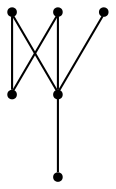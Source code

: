 graph {
  node [shape=point,comment="{\"directed\":false,\"doi\":\"10.1007/978-3-662-45803-7_40\",\"figure\":\"? (2)\"}"]

  v0 [pos="1093.4049717729445,729.7468416241443"]
  v1 [pos="963.1318691407364,881.7640610573619"]
  v2 [pos="965.5711557104183,796.1107878431368"]
  v3 [pos="922.8444800721203,771.839654819073"]
  v4 [pos="923.8035506204232,733.7989005142375"]
  v5 [pos="860.9206783008925,725.953300274543"]

  v5 -- v0 [id="-2",pos="860.9206783008925,725.953300274543 1093.4049717729445,729.7468416241443 1093.4049717729445,729.7468416241443 1093.4049717729445,729.7468416241443"]
  v5 -- v3 [id="-5",pos="860.9206783008925,725.953300274543 895.4330934768585,757.6157194944544 895.4330934768585,757.6157194944544 895.4330934768585,757.6157194944544 922.8444800721203,771.839654819073 922.8444800721203,771.839654819073 922.8444800721203,771.839654819073"]
  v3 -- v1 [id="-9",pos="922.8444800721203,771.839654819073 934.8990310495785,798.5663228082134 934.8990310495785,798.5663228082134 934.8990310495785,798.5663228082134 949.2051773324561,822.9957851035086 949.2051773324561,822.9957851035086 949.2051773324561,822.9957851035086 969.8867186811517,854.6832036820356 969.8867186811517,854.6832036820356 969.8867186811517,854.6832036820356 963.1318691407364,881.7640610573619 963.1318691407364,881.7640610573619 963.1318691407364,881.7640610573619"]
  v4 -- v3 [id="-13",pos="923.8035506204232,733.7989005142375 926.1969005484788,748.494070568178 926.1969005484788,748.494070568178 926.1969005484788,748.494070568178 922.8444800721203,771.839654819073 922.8444800721203,771.839654819073 922.8444800721203,771.839654819073"]
  v2 -- v0 [id="-14",pos="965.5711557104183,796.1107878431368 1021.3488638790152,774.4576538093504 1021.3488638790152,774.4576538093504 1021.3488638790152,774.4576538093504 1055.8695501954403,742.1782656855926 1055.8695501954403,742.1782656855926 1055.8695501954403,742.1782656855926 1093.4049717729445,729.7468416241443 1093.4049717729445,729.7468416241443 1093.4049717729445,729.7468416241443"]
  v2 -- v3 [id="-15",pos="965.5711557104183,796.1107878431368 922.8444800721203,771.839654819073 922.8444800721203,771.839654819073 922.8444800721203,771.839654819073"]
}